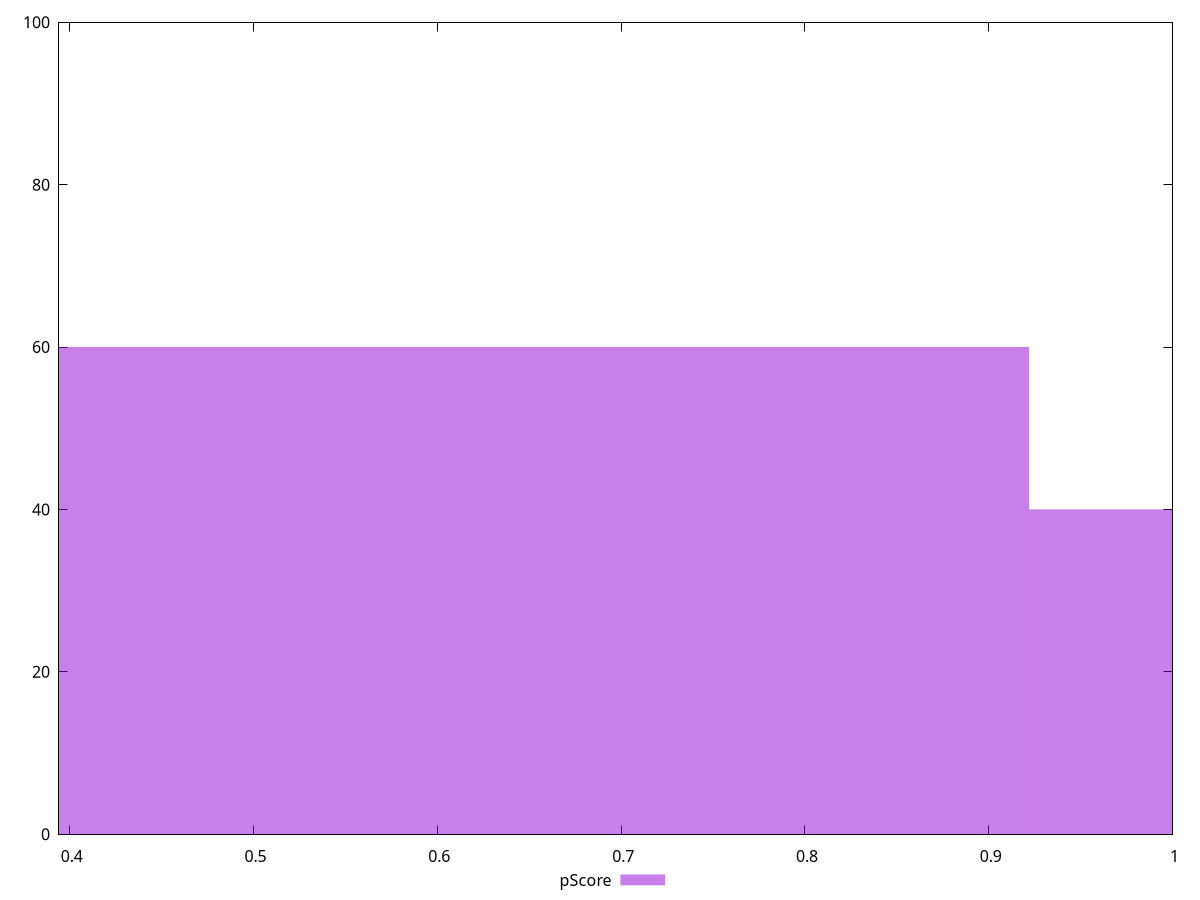 reset

$pScore <<EOF
0.6146224980547862 60
1.2292449961095724 40
EOF

set key outside below
set boxwidth 0.6146224980547862
set xrange [0.3941176470588235:1]
set yrange [0:100]
set trange [0:100]
set style fill transparent solid 0.5 noborder
set terminal svg size 640, 490 enhanced background rgb 'white'
set output "reprap/offscreen-images/samples/pages+cached+noexternal+nomedia/pScore/histogram.svg"

plot $pScore title "pScore" with boxes

reset
